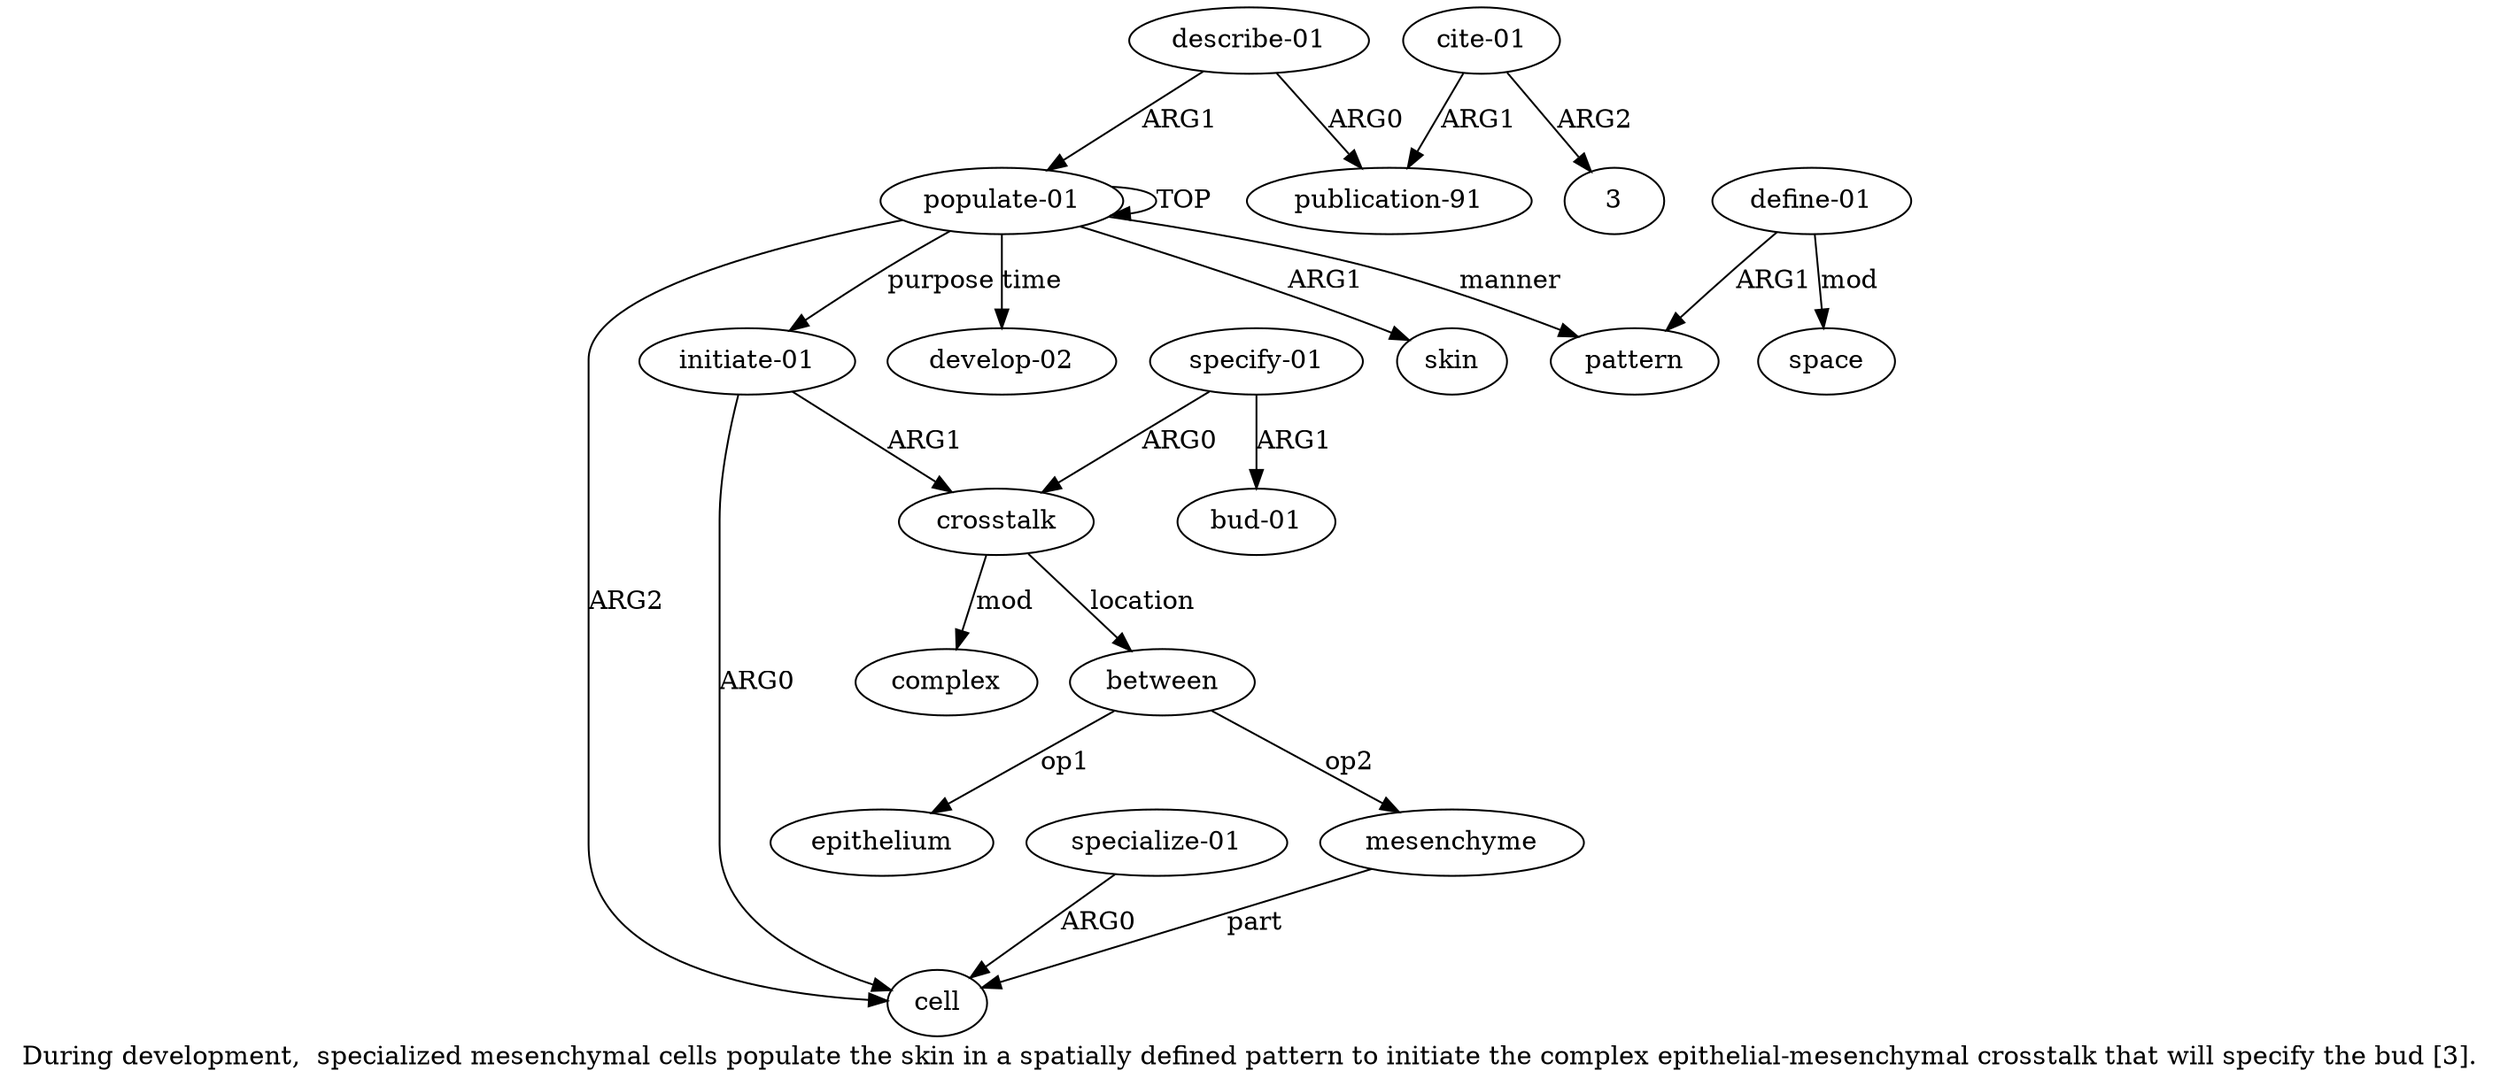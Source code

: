 digraph  {
	graph [label="During development,  specialized mesenchymal cells populate the skin in a spatially defined pattern to initiate the complex epithelial-mesenchymal \
crosstalk that will specify the bud [3]."];
	node [label="\N"];
	a15	 [color=black,
		gold_ind=15,
		gold_label="describe-01",
		label="describe-01",
		test_ind=15,
		test_label="describe-01"];
	a16	 [color=black,
		gold_ind=16,
		gold_label="publication-91",
		label="publication-91",
		test_ind=16,
		test_label="publication-91"];
	a15 -> a16 [key=0,
	color=black,
	gold_label=ARG0,
	label=ARG0,
	test_label=ARG0];
a0 [color=black,
	gold_ind=0,
	gold_label="populate-01",
	label="populate-01",
	test_ind=0,
	test_label="populate-01"];
a15 -> a0 [key=0,
color=black,
gold_label=ARG1,
label=ARG1,
test_label=ARG1];
a14 [color=black,
gold_ind=14,
gold_label="bud-01",
label="bud-01",
test_ind=14,
test_label="bud-01"];
a17 [color=black,
gold_ind=17,
gold_label="cite-01",
label="cite-01",
test_ind=17,
test_label="cite-01"];
a17 -> a16 [key=0,
color=black,
gold_label=ARG1,
label=ARG1,
test_label=ARG1];
"a17 3" [color=black,
gold_ind=-1,
gold_label=3,
label=3,
test_ind=-1,
test_label=3];
a17 -> "a17 3" [key=0,
color=black,
gold_label=ARG2,
label=ARG2,
test_label=ARG2];
a11 [color=black,
gold_ind=11,
gold_label=between,
label=between,
test_ind=11,
test_label=between];
a12 [color=black,
gold_ind=12,
gold_label=epithelium,
label=epithelium,
test_ind=12,
test_label=epithelium];
a11 -> a12 [key=0,
color=black,
gold_label=op1,
label=op1,
test_label=op1];
a3 [color=black,
gold_ind=3,
gold_label=mesenchyme,
label=mesenchyme,
test_ind=3,
test_label=mesenchyme];
a11 -> a3 [key=0,
color=black,
gold_label=op2,
label=op2,
test_label=op2];
a10 [color=black,
gold_ind=10,
gold_label=complex,
label=complex,
test_ind=10,
test_label=complex];
a13 [color=black,
gold_ind=13,
gold_label="specify-01",
label="specify-01",
test_ind=13,
test_label="specify-01"];
a13 -> a14 [key=0,
color=black,
gold_label=ARG1,
label=ARG1,
test_label=ARG1];
a9 [color=black,
gold_ind=9,
gold_label=crosstalk,
label=crosstalk,
test_ind=9,
test_label=crosstalk];
a13 -> a9 [key=0,
color=black,
gold_label=ARG0,
label=ARG0,
test_label=ARG0];
a18 [color=black,
gold_ind=18,
gold_label="develop-02",
label="develop-02",
test_ind=18,
test_label="develop-02"];
a1 [color=black,
gold_ind=1,
gold_label=skin,
label=skin,
test_ind=1,
test_label=skin];
a0 -> a18 [key=0,
color=black,
gold_label=time,
label=time,
test_label=time];
a0 -> a1 [key=0,
color=black,
gold_label=ARG1,
label=ARG1,
test_label=ARG1];
a0 -> a0 [key=0,
color=black,
gold_label=TOP,
label=TOP,
test_label=TOP];
a2 [color=black,
gold_ind=2,
gold_label=cell,
label=cell,
test_ind=2,
test_label=cell];
a0 -> a2 [key=0,
color=black,
gold_label=ARG2,
label=ARG2,
test_label=ARG2];
a5 [color=black,
gold_ind=5,
gold_label=pattern,
label=pattern,
test_ind=5,
test_label=pattern];
a0 -> a5 [key=0,
color=black,
gold_label=manner,
label=manner,
test_label=manner];
a8 [color=black,
gold_ind=8,
gold_label="initiate-01",
label="initiate-01",
test_ind=8,
test_label="initiate-01"];
a0 -> a8 [key=0,
color=black,
gold_label=purpose,
label=purpose,
test_label=purpose];
a3 -> a2 [key=0,
color=black,
gold_label=part,
label=part,
test_label=part];
a4 [color=black,
gold_ind=4,
gold_label="specialize-01",
label="specialize-01",
test_ind=4,
test_label="specialize-01"];
a4 -> a2 [key=0,
color=black,
gold_label=ARG0,
label=ARG0,
test_label=ARG0];
a7 [color=black,
gold_ind=7,
gold_label=space,
label=space,
test_ind=7,
test_label=space];
a6 [color=black,
gold_ind=6,
gold_label="define-01",
label="define-01",
test_ind=6,
test_label="define-01"];
a6 -> a5 [key=0,
color=black,
gold_label=ARG1,
label=ARG1,
test_label=ARG1];
a6 -> a7 [key=0,
color=black,
gold_label=mod,
label=mod,
test_label=mod];
a9 -> a11 [key=0,
color=black,
gold_label=location,
label=location,
test_label=location];
a9 -> a10 [key=0,
color=black,
gold_label=mod,
label=mod,
test_label=mod];
a8 -> a2 [key=0,
color=black,
gold_label=ARG0,
label=ARG0,
test_label=ARG0];
a8 -> a9 [key=0,
color=black,
gold_label=ARG1,
label=ARG1,
test_label=ARG1];
}
